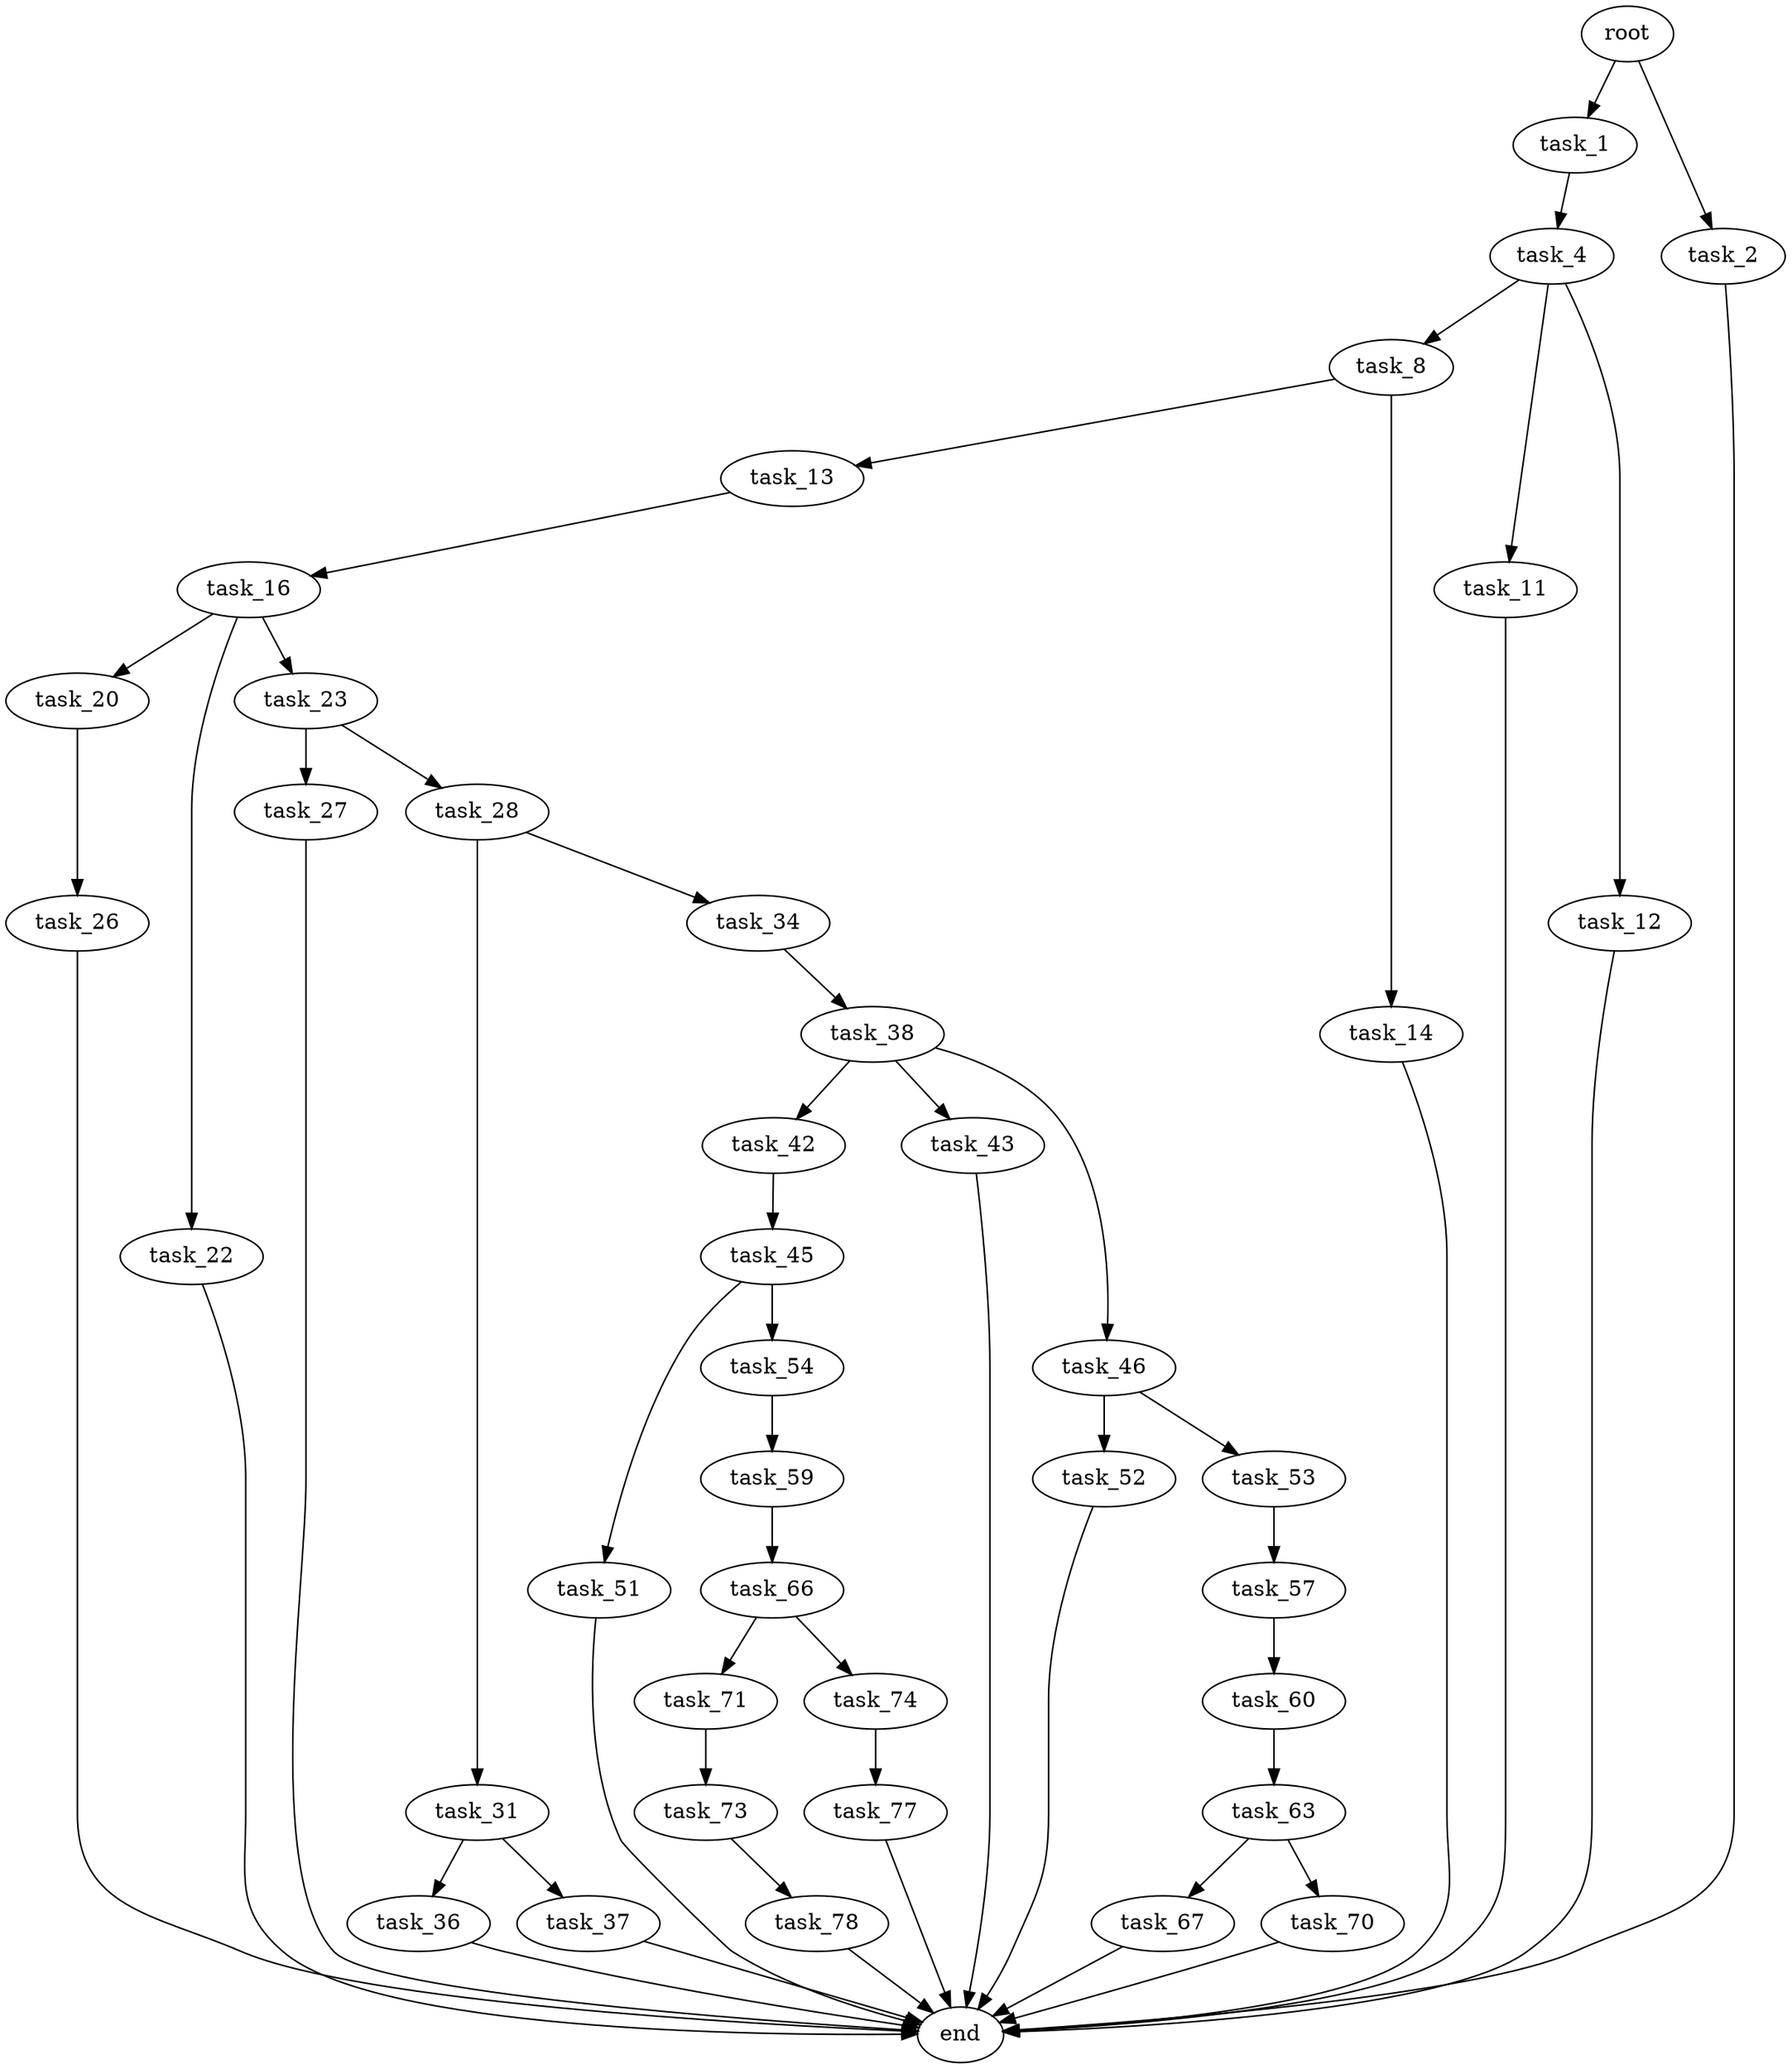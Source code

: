 digraph G {
  root [size="0.000000"];
  task_1 [size="14959903854.000000"];
  task_2 [size="825029043202.000000"];
  task_4 [size="3354602356.000000"];
  task_8 [size="10068051046.000000"];
  task_11 [size="368293445632.000000"];
  task_12 [size="86590500431.000000"];
  task_13 [size="549755813888.000000"];
  task_14 [size="368293445632.000000"];
  task_16 [size="782757789696.000000"];
  task_20 [size="28552814217.000000"];
  task_22 [size="1324095031979.000000"];
  task_23 [size="28991029248.000000"];
  task_26 [size="10680608284.000000"];
  task_27 [size="1056829593055.000000"];
  task_28 [size="368293445632.000000"];
  task_31 [size="156441967378.000000"];
  task_34 [size="782757789696.000000"];
  task_36 [size="96086033853.000000"];
  task_37 [size="68719476736.000000"];
  task_38 [size="3363699724.000000"];
  task_42 [size="368293445632.000000"];
  task_43 [size="117533573073.000000"];
  task_45 [size="8589934592.000000"];
  task_46 [size="1902776661.000000"];
  task_51 [size="231928233984.000000"];
  task_52 [size="28651965330.000000"];
  task_53 [size="8589934592.000000"];
  task_54 [size="846139439.000000"];
  task_57 [size="42780623222.000000"];
  task_59 [size="96673574113.000000"];
  task_60 [size="31853582483.000000"];
  task_63 [size="22215365791.000000"];
  task_66 [size="1103089451.000000"];
  task_67 [size="27806613116.000000"];
  task_70 [size="5138238193.000000"];
  task_71 [size="30691497319.000000"];
  task_73 [size="368293445632.000000"];
  task_74 [size="7416076172.000000"];
  task_77 [size="8589934592.000000"];
  task_78 [size="549755813888.000000"];
  end [size="0.000000"];

  root -> task_1 [size="1.000000"];
  root -> task_2 [size="1.000000"];
  task_1 -> task_4 [size="536870912.000000"];
  task_2 -> end [size="1.000000"];
  task_4 -> task_8 [size="75497472.000000"];
  task_4 -> task_11 [size="75497472.000000"];
  task_4 -> task_12 [size="75497472.000000"];
  task_8 -> task_13 [size="411041792.000000"];
  task_8 -> task_14 [size="411041792.000000"];
  task_11 -> end [size="1.000000"];
  task_12 -> end [size="1.000000"];
  task_13 -> task_16 [size="536870912.000000"];
  task_14 -> end [size="1.000000"];
  task_16 -> task_20 [size="679477248.000000"];
  task_16 -> task_22 [size="679477248.000000"];
  task_16 -> task_23 [size="679477248.000000"];
  task_20 -> task_26 [size="838860800.000000"];
  task_22 -> end [size="1.000000"];
  task_23 -> task_27 [size="75497472.000000"];
  task_23 -> task_28 [size="75497472.000000"];
  task_26 -> end [size="1.000000"];
  task_27 -> end [size="1.000000"];
  task_28 -> task_31 [size="411041792.000000"];
  task_28 -> task_34 [size="411041792.000000"];
  task_31 -> task_36 [size="209715200.000000"];
  task_31 -> task_37 [size="209715200.000000"];
  task_34 -> task_38 [size="679477248.000000"];
  task_36 -> end [size="1.000000"];
  task_37 -> end [size="1.000000"];
  task_38 -> task_42 [size="301989888.000000"];
  task_38 -> task_43 [size="301989888.000000"];
  task_38 -> task_46 [size="301989888.000000"];
  task_42 -> task_45 [size="411041792.000000"];
  task_43 -> end [size="1.000000"];
  task_45 -> task_51 [size="33554432.000000"];
  task_45 -> task_54 [size="33554432.000000"];
  task_46 -> task_52 [size="75497472.000000"];
  task_46 -> task_53 [size="75497472.000000"];
  task_51 -> end [size="1.000000"];
  task_52 -> end [size="1.000000"];
  task_53 -> task_57 [size="33554432.000000"];
  task_54 -> task_59 [size="75497472.000000"];
  task_57 -> task_60 [size="679477248.000000"];
  task_59 -> task_66 [size="209715200.000000"];
  task_60 -> task_63 [size="536870912.000000"];
  task_63 -> task_67 [size="838860800.000000"];
  task_63 -> task_70 [size="838860800.000000"];
  task_66 -> task_71 [size="75497472.000000"];
  task_66 -> task_74 [size="75497472.000000"];
  task_67 -> end [size="1.000000"];
  task_70 -> end [size="1.000000"];
  task_71 -> task_73 [size="536870912.000000"];
  task_73 -> task_78 [size="411041792.000000"];
  task_74 -> task_77 [size="134217728.000000"];
  task_77 -> end [size="1.000000"];
  task_78 -> end [size="1.000000"];
}
